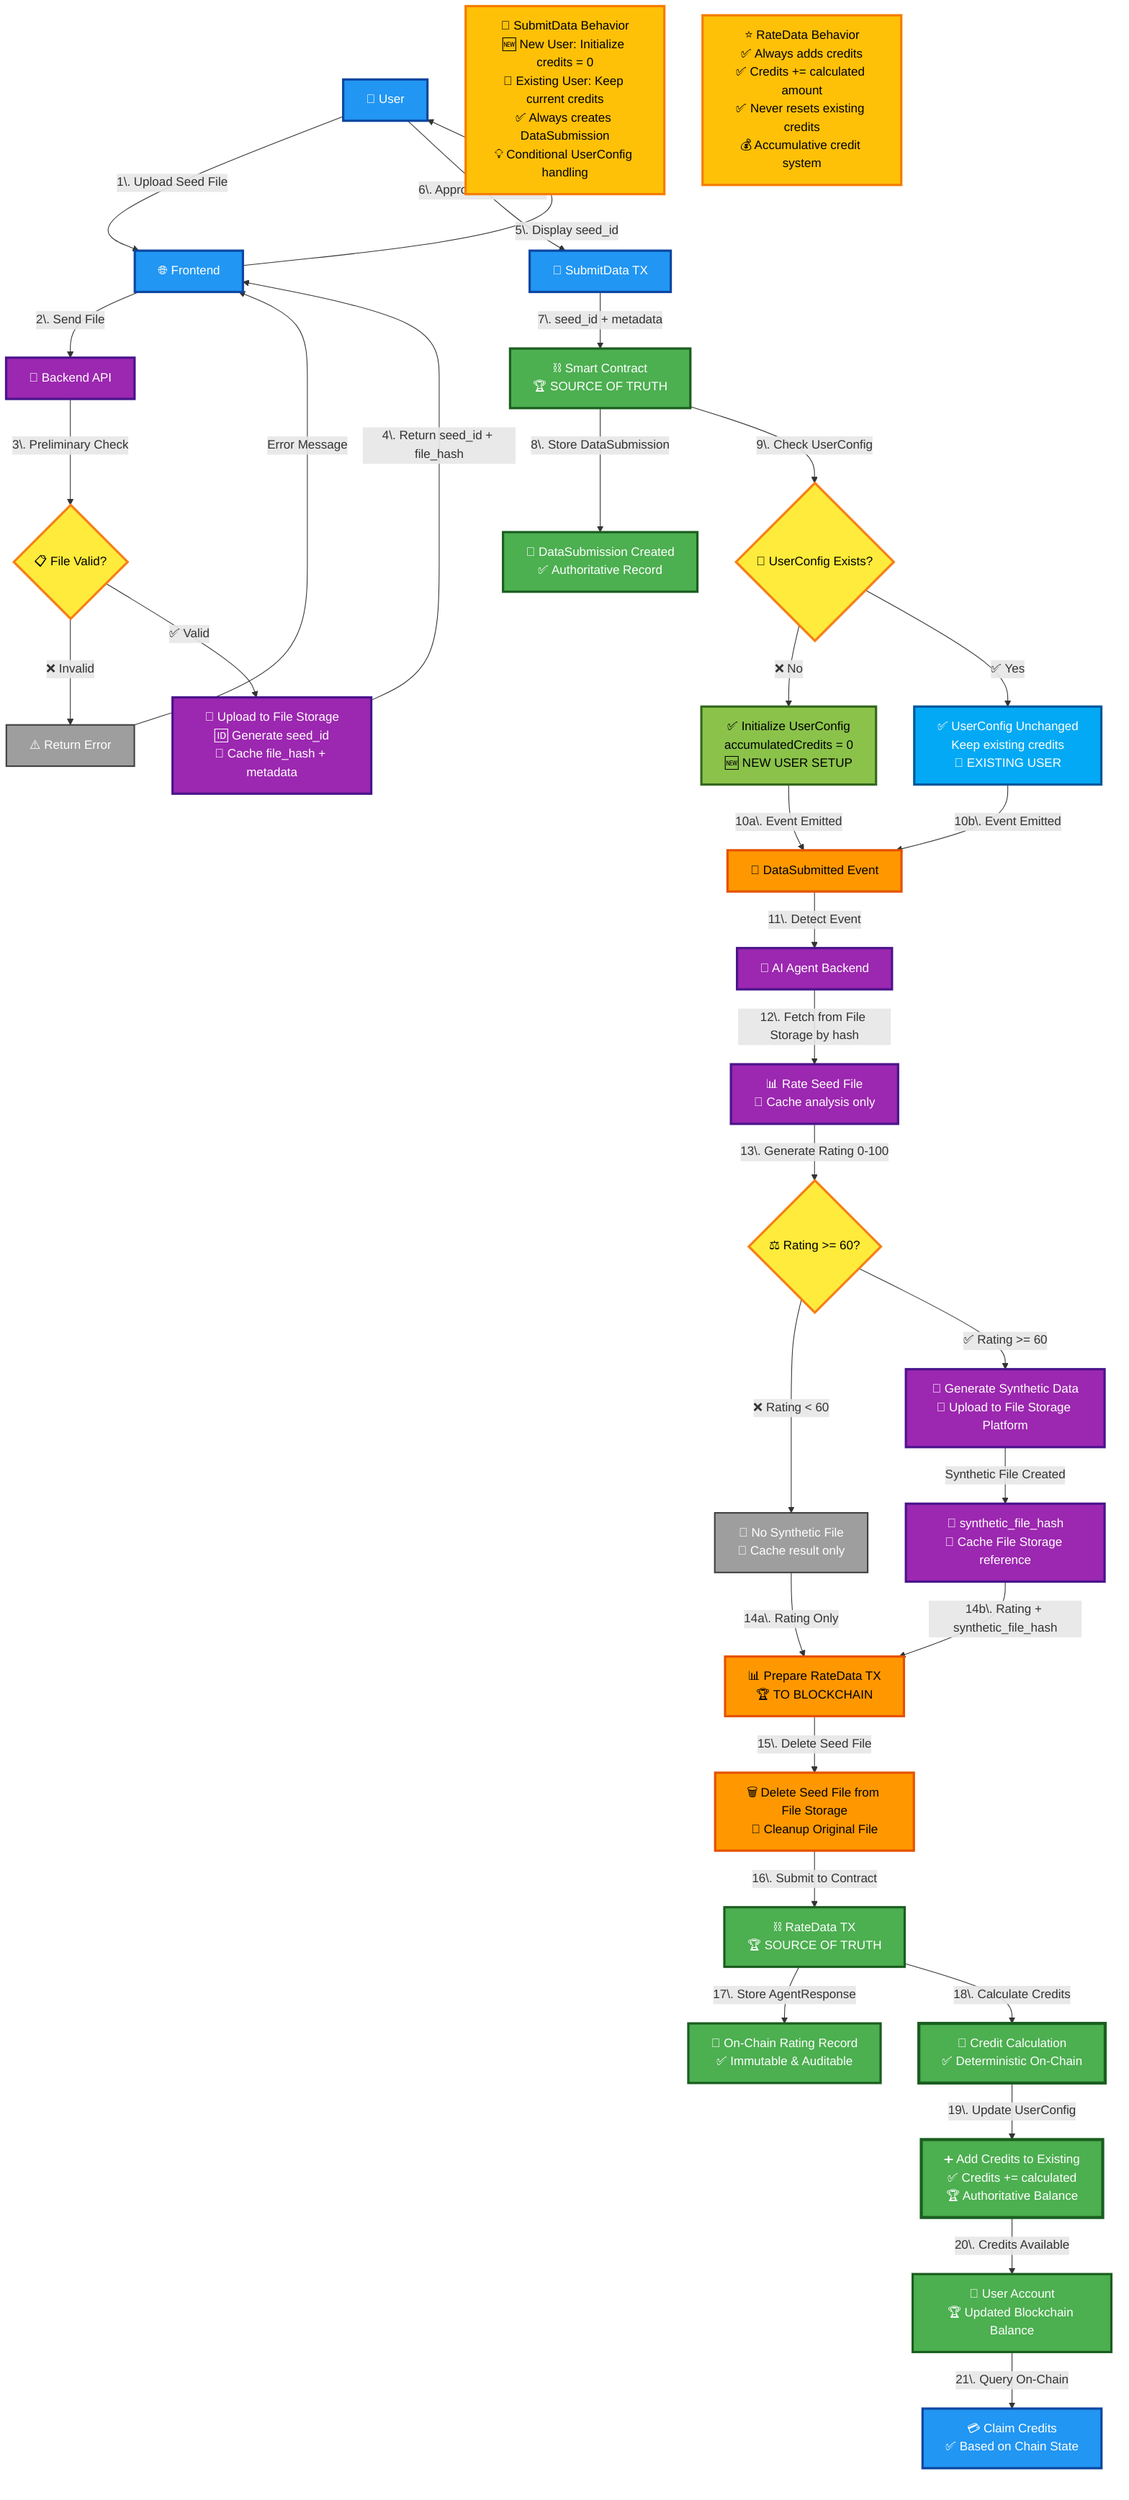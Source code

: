 flowchart TD
    %% User and Frontend Flow
    A["👤 User"] -->|"1\. Upload Seed File"| B["🌐 Frontend"]
    B -->|"2\. Send File"| C["🔧 Backend API"]
    
    %% Backend Processing (Non-Critical Data)
    C -->|"3\. Preliminary Check"| D{"📋 File Valid?"}
    D -->|"❌ Invalid"| E["⚠️ Return Error"]
    D -->|"✅ Valid"| F["📁 Upload to File Storage<br/>🆔 Generate seed_id<br/>💾 Cache file_hash + metadata"]
    
    %% Response to Frontend
    F -->|"4\. Return seed_id + file_hash"| B
    E -->|"Error Message"| B
    
    %% BLOCKCHAIN SOURCE OF TRUTH STARTS HERE
    B -->|"5\. Display seed_id"| A
    A -->|"6\. Approve Transaction"| G["📝 SubmitData TX"]
    G -->|"7\. seed_id + metadata"| H["⛓️ Smart Contract<br/>🏆 SOURCE OF TRUTH"]
    
    %% On-Chain Data Storage (Critical)
    H -->|"8\. Store DataSubmission"| I["💾 DataSubmission Created<br/>✅ Authoritative Record"]
    H -->|"9\. Check UserConfig"| J{"👤 UserConfig Exists?"}
    
    %% Conditional UserConfig Handling
    J -->|"❌ No"| K["✅ Initialize UserConfig<br/>accumulatedCredits = 0<br/>🆕 NEW USER SETUP"]
    J -->|"✅ Yes"| L["✅ UserConfig Unchanged<br/>Keep existing credits<br/>🔄 EXISTING USER"]
    
    %% Continue Flow
    K -->|"10a\. Event Emitted"| M["📡 DataSubmitted Event"]
    L -->|"10b\. Event Emitted"| M
    
    %% Agent Detection and Processing
    M -->|"11\. Detect Event"| N["🤖 AI Agent Backend"]
    N -->|"12\. Fetch from File Storage by hash"| O["📊 Rate Seed File<br/>💾 Cache analysis only"]
    O -->|"13\. Generate Rating 0-100"| P{"⚖️ Rating >= 60?"}
    
    %% Conditional Synthetic Data Generation
    P -->|"❌ Rating < 60"| Q["📄 No Synthetic File<br/>💾 Cache result only"]
    P -->|"✅ Rating >= 60"| R["🧬 Generate Synthetic Data<br/>📁 Upload to File Storage Platform"]
    R -->|"Synthetic File Created"| S["📁 synthetic_file_hash<br/>💾 Cache File Storage reference"]
    
    %% CRITICAL: Rating Storage On-Chain WITH CREDITS
    Q -->|"14a\. Rating Only"| T["📊 Prepare RateData TX<br/>🏆 TO BLOCKCHAIN"]
    S -->|"14b\. Rating + synthetic_file_hash"| T
    T -->|"15\. Delete Seed File"| T1["🗑️ Delete Seed File from File Storage<br/>💾 Cleanup Original File"]
    T1 -->|"16\. Submit to Contract"| U["⛓️ RateData TX<br/>🏆 SOURCE OF TRUTH"]
    
    %% Smart Contract Credit Calculation (Authoritative)
    U -->|"17\. Store AgentResponse"| V["💾 On-Chain Rating Record<br/>✅ Immutable & Auditable"]
    U -->|"18\. Calculate Credits"| W["🧮 Credit Calculation<br/>✅ Deterministic On-Chain"]
    W -->|"19\. Update UserConfig"| X["➕ Add Credits to Existing<br/>✅ Credits += calculated<br/>🏆 Authoritative Balance"]
    
    %% Final State Updates (Blockchain Authority)
    X -->|"20\. Credits Available"| Y["👤 User Account<br/>🏆 Updated Blockchain Balance"]
    Y -->|"21\. Query On-Chain"| Z["💳 Claim Credits<br/>✅ Based on Chain State"]
    
    %% Important Flow Notes
    AA["📝 SubmitData Behavior<br/>🆕 New User: Initialize credits = 0<br/>🔄 Existing User: Keep current credits<br/>✅ Always creates DataSubmission<br/>💡 Conditional UserConfig handling"]
    BB["⭐ RateData Behavior<br/>✅ Always adds credits<br/>✅ Credits += calculated amount<br/>✅ Never resets existing credits<br/>💰 Accumulative credit system"]
    
    %% Visual Styling with High Contrast
    classDef userAction fill:#2196F3,stroke:#0D47A1,stroke-width:3px,color:#FFFFFF
    classDef backend fill:#9C27B0,stroke:#4A148C,stroke-width:3px,color:#FFFFFF
    classDef smartContract fill:#4CAF50,stroke:#1B5E20,stroke-width:3px,color:#FFFFFF
    classDef agent fill:#FF9800,stroke:#E65100,stroke-width:3px,color:#000000
    classDef decision fill:#FFEB3B,stroke:#F57F17,stroke-width:3px,color:#000000
    classDef cache fill:#9E9E9E,stroke:#424242,stroke-width:2px,color:#FFFFFF
    classDef newUser fill:#8BC34A,stroke:#33691E,stroke-width:3px,color:#000000
    classDef existingUser fill:#03A9F4,stroke:#01579B,stroke-width:3px,color:#FFFFFF
    classDef creditsAwarded fill:#4CAF50,stroke:#1B5E20,stroke-width:4px,color:#FFFFFF
    classDef important fill:#FFC107,stroke:#F57C00,stroke-width:3px,color:#000000
    
    class A,B,G,Z userAction
    class C,F,N,O,R,S backend
    class H,I,U,V,X,Y smartContract
    class M,T,T1 agent
    class D,J,P decision
    class E,Q cache
    class K newUser
    class L existingUser
    class W,X creditsAwarded
    class AA,BB important